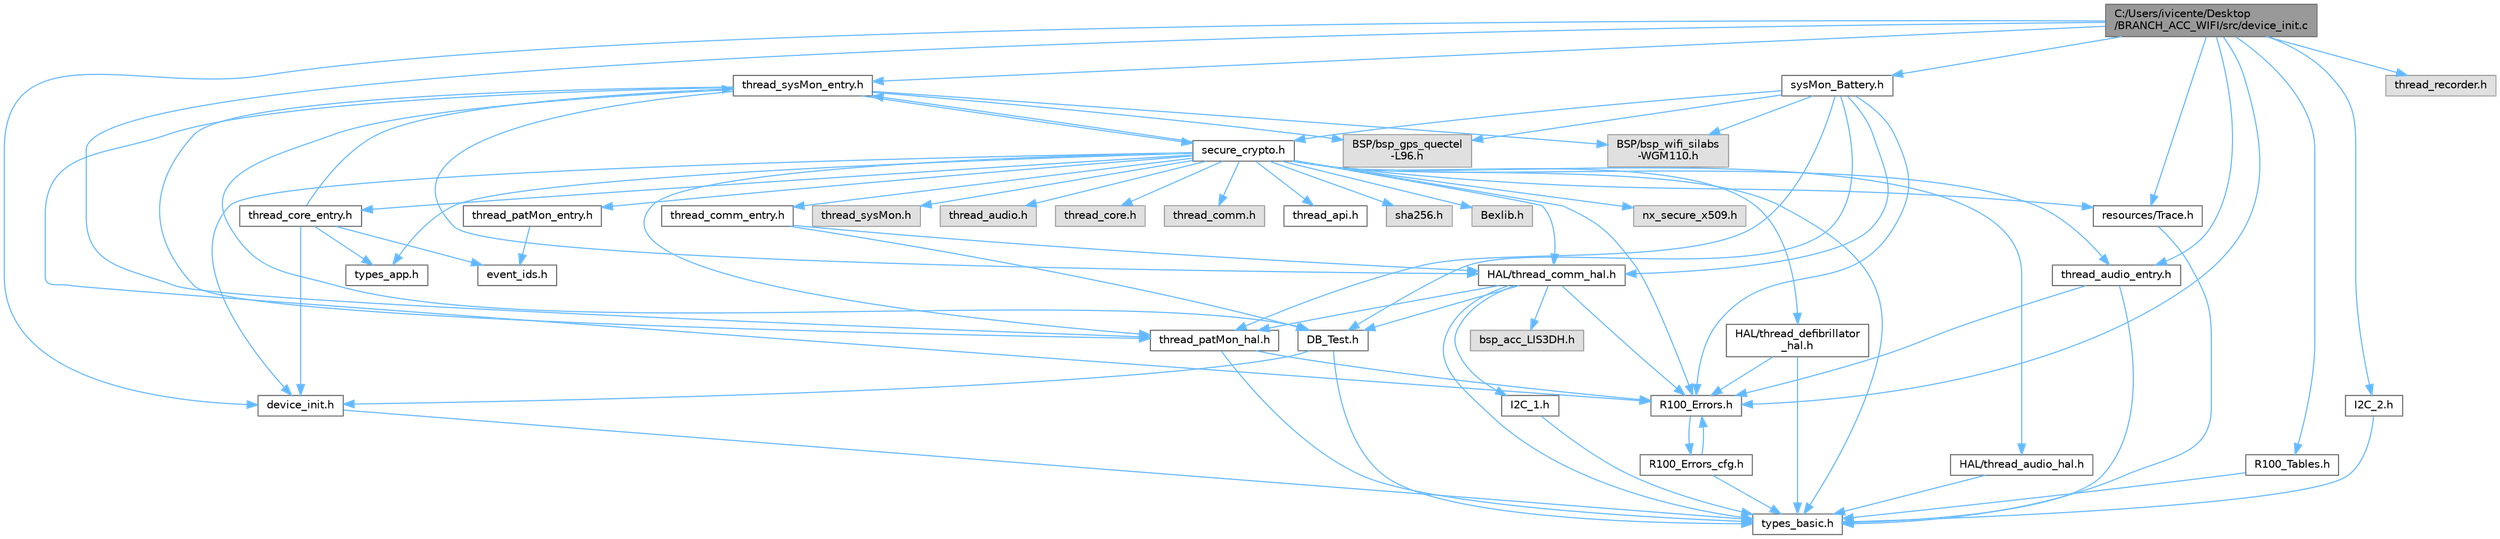 digraph "C:/Users/ivicente/Desktop/BRANCH_ACC_WIFI/src/device_init.c"
{
 // LATEX_PDF_SIZE
  bgcolor="transparent";
  edge [fontname=Helvetica,fontsize=10,labelfontname=Helvetica,labelfontsize=10];
  node [fontname=Helvetica,fontsize=10,shape=box,height=0.2,width=0.4];
  Node1 [id="Node000001",label="C:/Users/ivicente/Desktop\l/BRANCH_ACC_WIFI/src/device_init.c",height=0.2,width=0.4,color="gray40", fillcolor="grey60", style="filled", fontcolor="black",tooltip=" "];
  Node1 -> Node2 [id="edge1_Node000001_Node000002",color="steelblue1",style="solid",tooltip=" "];
  Node2 [id="Node000002",label="device_init.h",height=0.2,width=0.4,color="grey40", fillcolor="white", style="filled",URL="$a00017.html",tooltip=" "];
  Node2 -> Node3 [id="edge2_Node000002_Node000003",color="steelblue1",style="solid",tooltip=" "];
  Node3 [id="Node000003",label="types_basic.h",height=0.2,width=0.4,color="grey40", fillcolor="white", style="filled",URL="$a00137.html",tooltip="Basic Types' definition."];
  Node1 -> Node4 [id="edge3_Node000001_Node000004",color="steelblue1",style="solid",tooltip=" "];
  Node4 [id="Node000004",label="thread_patMon_hal.h",height=0.2,width=0.4,color="grey40", fillcolor="white", style="filled",URL="$a00221.html",tooltip="Header with functions related to the patMon BSP service."];
  Node4 -> Node3 [id="edge4_Node000004_Node000003",color="steelblue1",style="solid",tooltip=" "];
  Node4 -> Node5 [id="edge5_Node000004_Node000005",color="steelblue1",style="solid",tooltip=" "];
  Node5 [id="Node000005",label="R100_Errors.h",height=0.2,width=0.4,color="grey40", fillcolor="white", style="filled",URL="$a00038.html",tooltip=" "];
  Node5 -> Node6 [id="edge6_Node000005_Node000006",color="steelblue1",style="solid",tooltip=" "];
  Node6 [id="Node000006",label="R100_Errors_cfg.h",height=0.2,width=0.4,color="grey40", fillcolor="white", style="filled",URL="$a00044.html",tooltip=" "];
  Node6 -> Node5 [id="edge7_Node000006_Node000005",color="steelblue1",style="solid",tooltip=" "];
  Node6 -> Node3 [id="edge8_Node000006_Node000003",color="steelblue1",style="solid",tooltip=" "];
  Node1 -> Node7 [id="edge9_Node000001_Node000007",color="steelblue1",style="solid",tooltip=" "];
  Node7 [id="Node000007",label="thread_sysMon_entry.h",height=0.2,width=0.4,color="grey40", fillcolor="white", style="filled",URL="$a00131.html",tooltip="Header with functions related to the system monitor service."];
  Node7 -> Node5 [id="edge10_Node000007_Node000005",color="steelblue1",style="solid",tooltip=" "];
  Node7 -> Node4 [id="edge11_Node000007_Node000004",color="steelblue1",style="solid",tooltip=" "];
  Node7 -> Node8 [id="edge12_Node000007_Node000008",color="steelblue1",style="solid",tooltip=" "];
  Node8 [id="Node000008",label="HAL/thread_comm_hal.h",height=0.2,width=0.4,color="grey40", fillcolor="white", style="filled",URL="$a00191.html",tooltip="Header with functions related to the HAL Comm."];
  Node8 -> Node5 [id="edge13_Node000008_Node000005",color="steelblue1",style="solid",tooltip=" "];
  Node8 -> Node3 [id="edge14_Node000008_Node000003",color="steelblue1",style="solid",tooltip=" "];
  Node8 -> Node4 [id="edge15_Node000008_Node000004",color="steelblue1",style="solid",tooltip=" "];
  Node8 -> Node9 [id="edge16_Node000008_Node000009",color="steelblue1",style="solid",tooltip=" "];
  Node9 [id="Node000009",label="DB_Test.h",height=0.2,width=0.4,color="grey40", fillcolor="white", style="filled",URL="$a00011.html",tooltip="Test File header file."];
  Node9 -> Node2 [id="edge17_Node000009_Node000002",color="steelblue1",style="solid",tooltip=" "];
  Node9 -> Node3 [id="edge18_Node000009_Node000003",color="steelblue1",style="solid",tooltip=" "];
  Node8 -> Node10 [id="edge19_Node000008_Node000010",color="steelblue1",style="solid",tooltip=" "];
  Node10 [id="Node000010",label="I2C_1.h",height=0.2,width=0.4,color="grey40", fillcolor="white", style="filled",URL="$a00161.html",tooltip="Header with functions related to the I2C-1."];
  Node10 -> Node3 [id="edge20_Node000010_Node000003",color="steelblue1",style="solid",tooltip=" "];
  Node8 -> Node11 [id="edge21_Node000008_Node000011",color="steelblue1",style="solid",tooltip=" "];
  Node11 [id="Node000011",label="bsp_acc_LIS3DH.h",height=0.2,width=0.4,color="grey60", fillcolor="#E0E0E0", style="filled",tooltip=" "];
  Node7 -> Node9 [id="edge22_Node000007_Node000009",color="steelblue1",style="solid",tooltip=" "];
  Node7 -> Node12 [id="edge23_Node000007_Node000012",color="steelblue1",style="solid",tooltip=" "];
  Node12 [id="Node000012",label="secure_crypto.h",height=0.2,width=0.4,color="grey40", fillcolor="white", style="filled",URL="$a00050.html",tooltip="NetX secure for check certificates."];
  Node12 -> Node13 [id="edge24_Node000012_Node000013",color="steelblue1",style="solid",tooltip=" "];
  Node13 [id="Node000013",label="nx_secure_x509.h",height=0.2,width=0.4,color="grey60", fillcolor="#E0E0E0", style="filled",tooltip=" "];
  Node12 -> Node8 [id="edge25_Node000012_Node000008",color="steelblue1",style="solid",tooltip=" "];
  Node12 -> Node2 [id="edge26_Node000012_Node000002",color="steelblue1",style="solid",tooltip=" "];
  Node12 -> Node14 [id="edge27_Node000012_Node000014",color="steelblue1",style="solid",tooltip=" "];
  Node14 [id="Node000014",label="resources/Trace.h",height=0.2,width=0.4,color="grey40", fillcolor="white", style="filled",URL="$a00251.html",tooltip=" "];
  Node14 -> Node3 [id="edge28_Node000014_Node000003",color="steelblue1",style="solid",tooltip=" "];
  Node12 -> Node5 [id="edge29_Node000012_Node000005",color="steelblue1",style="solid",tooltip=" "];
  Node12 -> Node3 [id="edge30_Node000012_Node000003",color="steelblue1",style="solid",tooltip=" "];
  Node12 -> Node15 [id="edge31_Node000012_Node000015",color="steelblue1",style="solid",tooltip=" "];
  Node15 [id="Node000015",label="types_app.h",height=0.2,width=0.4,color="grey40", fillcolor="white", style="filled",URL="$a00134.html",tooltip="Common Types' definition."];
  Node12 -> Node16 [id="edge32_Node000012_Node000016",color="steelblue1",style="solid",tooltip=" "];
  Node16 [id="Node000016",label="HAL/thread_defibrillator\l_hal.h",height=0.2,width=0.4,color="grey40", fillcolor="white", style="filled",URL="$a00203.html",tooltip="Header with functions related to the defibrillator BSP service."];
  Node16 -> Node3 [id="edge33_Node000016_Node000003",color="steelblue1",style="solid",tooltip=" "];
  Node16 -> Node5 [id="edge34_Node000016_Node000005",color="steelblue1",style="solid",tooltip=" "];
  Node12 -> Node4 [id="edge35_Node000012_Node000004",color="steelblue1",style="solid",tooltip=" "];
  Node12 -> Node17 [id="edge36_Node000012_Node000017",color="steelblue1",style="solid",tooltip=" "];
  Node17 [id="Node000017",label="HAL/thread_audio_hal.h",height=0.2,width=0.4,color="grey40", fillcolor="white", style="filled",URL="$a00185.html",tooltip="Header with functions related to the audio BSP service."];
  Node17 -> Node3 [id="edge37_Node000017_Node000003",color="steelblue1",style="solid",tooltip=" "];
  Node12 -> Node18 [id="edge38_Node000012_Node000018",color="steelblue1",style="solid",tooltip=" "];
  Node18 [id="Node000018",label="thread_comm_entry.h",height=0.2,width=0.4,color="grey40", fillcolor="white", style="filled",URL="$a00083.html",tooltip="Header for Comm Thread entry."];
  Node18 -> Node8 [id="edge39_Node000018_Node000008",color="steelblue1",style="solid",tooltip=" "];
  Node18 -> Node9 [id="edge40_Node000018_Node000009",color="steelblue1",style="solid",tooltip=" "];
  Node12 -> Node19 [id="edge41_Node000012_Node000019",color="steelblue1",style="solid",tooltip=" "];
  Node19 [id="Node000019",label="thread_patMon_entry.h",height=0.2,width=0.4,color="grey40", fillcolor="white", style="filled",URL="$a00119.html",tooltip=" "];
  Node19 -> Node20 [id="edge42_Node000019_Node000020",color="steelblue1",style="solid",tooltip=" "];
  Node20 [id="Node000020",label="event_ids.h",height=0.2,width=0.4,color="grey40", fillcolor="white", style="filled",URL="$a00020.html",tooltip="Event identifiers header file."];
  Node12 -> Node7 [id="edge43_Node000012_Node000007",color="steelblue1",style="solid",tooltip=" "];
  Node12 -> Node21 [id="edge44_Node000012_Node000021",color="steelblue1",style="solid",tooltip=" "];
  Node21 [id="Node000021",label="thread_sysMon.h",height=0.2,width=0.4,color="grey60", fillcolor="#E0E0E0", style="filled",tooltip=" "];
  Node12 -> Node22 [id="edge45_Node000012_Node000022",color="steelblue1",style="solid",tooltip=" "];
  Node22 [id="Node000022",label="thread_audio_entry.h",height=0.2,width=0.4,color="grey40", fillcolor="white", style="filled",URL="$a00077.html",tooltip="Header with functions related to the audio service."];
  Node22 -> Node5 [id="edge46_Node000022_Node000005",color="steelblue1",style="solid",tooltip=" "];
  Node22 -> Node3 [id="edge47_Node000022_Node000003",color="steelblue1",style="solid",tooltip=" "];
  Node12 -> Node23 [id="edge48_Node000012_Node000023",color="steelblue1",style="solid",tooltip=" "];
  Node23 [id="Node000023",label="thread_audio.h",height=0.2,width=0.4,color="grey60", fillcolor="#E0E0E0", style="filled",tooltip=" "];
  Node12 -> Node24 [id="edge49_Node000012_Node000024",color="steelblue1",style="solid",tooltip=" "];
  Node24 [id="Node000024",label="thread_core_entry.h",height=0.2,width=0.4,color="grey40", fillcolor="white", style="filled",URL="$a00089.html",tooltip="Header with functions related to the core service."];
  Node24 -> Node2 [id="edge50_Node000024_Node000002",color="steelblue1",style="solid",tooltip=" "];
  Node24 -> Node15 [id="edge51_Node000024_Node000015",color="steelblue1",style="solid",tooltip=" "];
  Node24 -> Node20 [id="edge52_Node000024_Node000020",color="steelblue1",style="solid",tooltip=" "];
  Node24 -> Node7 [id="edge53_Node000024_Node000007",color="steelblue1",style="solid",tooltip=" "];
  Node12 -> Node25 [id="edge54_Node000012_Node000025",color="steelblue1",style="solid",tooltip=" "];
  Node25 [id="Node000025",label="thread_core.h",height=0.2,width=0.4,color="grey60", fillcolor="#E0E0E0", style="filled",tooltip=" "];
  Node12 -> Node26 [id="edge55_Node000012_Node000026",color="steelblue1",style="solid",tooltip=" "];
  Node26 [id="Node000026",label="thread_comm.h",height=0.2,width=0.4,color="grey60", fillcolor="#E0E0E0", style="filled",tooltip=" "];
  Node12 -> Node27 [id="edge56_Node000012_Node000027",color="steelblue1",style="solid",tooltip=" "];
  Node27 [id="Node000027",label="thread_api.h",height=0.2,width=0.4,color="grey40", fillcolor="white", style="filled",URL="$a00071.html",tooltip="Header with functions related to thread APIs."];
  Node12 -> Node28 [id="edge57_Node000012_Node000028",color="steelblue1",style="solid",tooltip=" "];
  Node28 [id="Node000028",label="sha256.h",height=0.2,width=0.4,color="grey60", fillcolor="#E0E0E0", style="filled",tooltip=" "];
  Node12 -> Node29 [id="edge58_Node000012_Node000029",color="steelblue1",style="solid",tooltip=" "];
  Node29 [id="Node000029",label="Bexlib.h",height=0.2,width=0.4,color="grey60", fillcolor="#E0E0E0", style="filled",tooltip=" "];
  Node7 -> Node30 [id="edge59_Node000007_Node000030",color="steelblue1",style="solid",tooltip=" "];
  Node30 [id="Node000030",label="BSP/bsp_wifi_silabs\l-WGM110.h",height=0.2,width=0.4,color="grey60", fillcolor="#E0E0E0", style="filled",tooltip=" "];
  Node7 -> Node31 [id="edge60_Node000007_Node000031",color="steelblue1",style="solid",tooltip=" "];
  Node31 [id="Node000031",label="BSP/bsp_gps_quectel\l-L96.h",height=0.2,width=0.4,color="grey60", fillcolor="#E0E0E0", style="filled",tooltip=" "];
  Node1 -> Node22 [id="edge61_Node000001_Node000022",color="steelblue1",style="solid",tooltip=" "];
  Node1 -> Node32 [id="edge62_Node000001_Node000032",color="steelblue1",style="solid",tooltip=" "];
  Node32 [id="Node000032",label="thread_recorder.h",height=0.2,width=0.4,color="grey60", fillcolor="#E0E0E0", style="filled",tooltip=" "];
  Node1 -> Node33 [id="edge63_Node000001_Node000033",color="steelblue1",style="solid",tooltip=" "];
  Node33 [id="Node000033",label="sysMon_Battery.h",height=0.2,width=0.4,color="grey40", fillcolor="white", style="filled",URL="$a00056.html",tooltip="Header with functions related to the battery services."];
  Node33 -> Node5 [id="edge64_Node000033_Node000005",color="steelblue1",style="solid",tooltip=" "];
  Node33 -> Node4 [id="edge65_Node000033_Node000004",color="steelblue1",style="solid",tooltip=" "];
  Node33 -> Node8 [id="edge66_Node000033_Node000008",color="steelblue1",style="solid",tooltip=" "];
  Node33 -> Node9 [id="edge67_Node000033_Node000009",color="steelblue1",style="solid",tooltip=" "];
  Node33 -> Node12 [id="edge68_Node000033_Node000012",color="steelblue1",style="solid",tooltip=" "];
  Node33 -> Node30 [id="edge69_Node000033_Node000030",color="steelblue1",style="solid",tooltip=" "];
  Node33 -> Node31 [id="edge70_Node000033_Node000031",color="steelblue1",style="solid",tooltip=" "];
  Node1 -> Node5 [id="edge71_Node000001_Node000005",color="steelblue1",style="solid",tooltip=" "];
  Node1 -> Node34 [id="edge72_Node000001_Node000034",color="steelblue1",style="solid",tooltip=" "];
  Node34 [id="Node000034",label="R100_Tables.h",height=0.2,width=0.4,color="grey40", fillcolor="white", style="filled",URL="$a00179.html",tooltip="Header with ZP and Pulse tables definitions."];
  Node34 -> Node3 [id="edge73_Node000034_Node000003",color="steelblue1",style="solid",tooltip=" "];
  Node1 -> Node14 [id="edge74_Node000001_Node000014",color="steelblue1",style="solid",tooltip=" "];
  Node1 -> Node35 [id="edge75_Node000001_Node000035",color="steelblue1",style="solid",tooltip=" "];
  Node35 [id="Node000035",label="I2C_2.h",height=0.2,width=0.4,color="grey40", fillcolor="white", style="filled",URL="$a00167.html",tooltip="Header with functions related to the I2C-2."];
  Node35 -> Node3 [id="edge76_Node000035_Node000003",color="steelblue1",style="solid",tooltip=" "];
}

